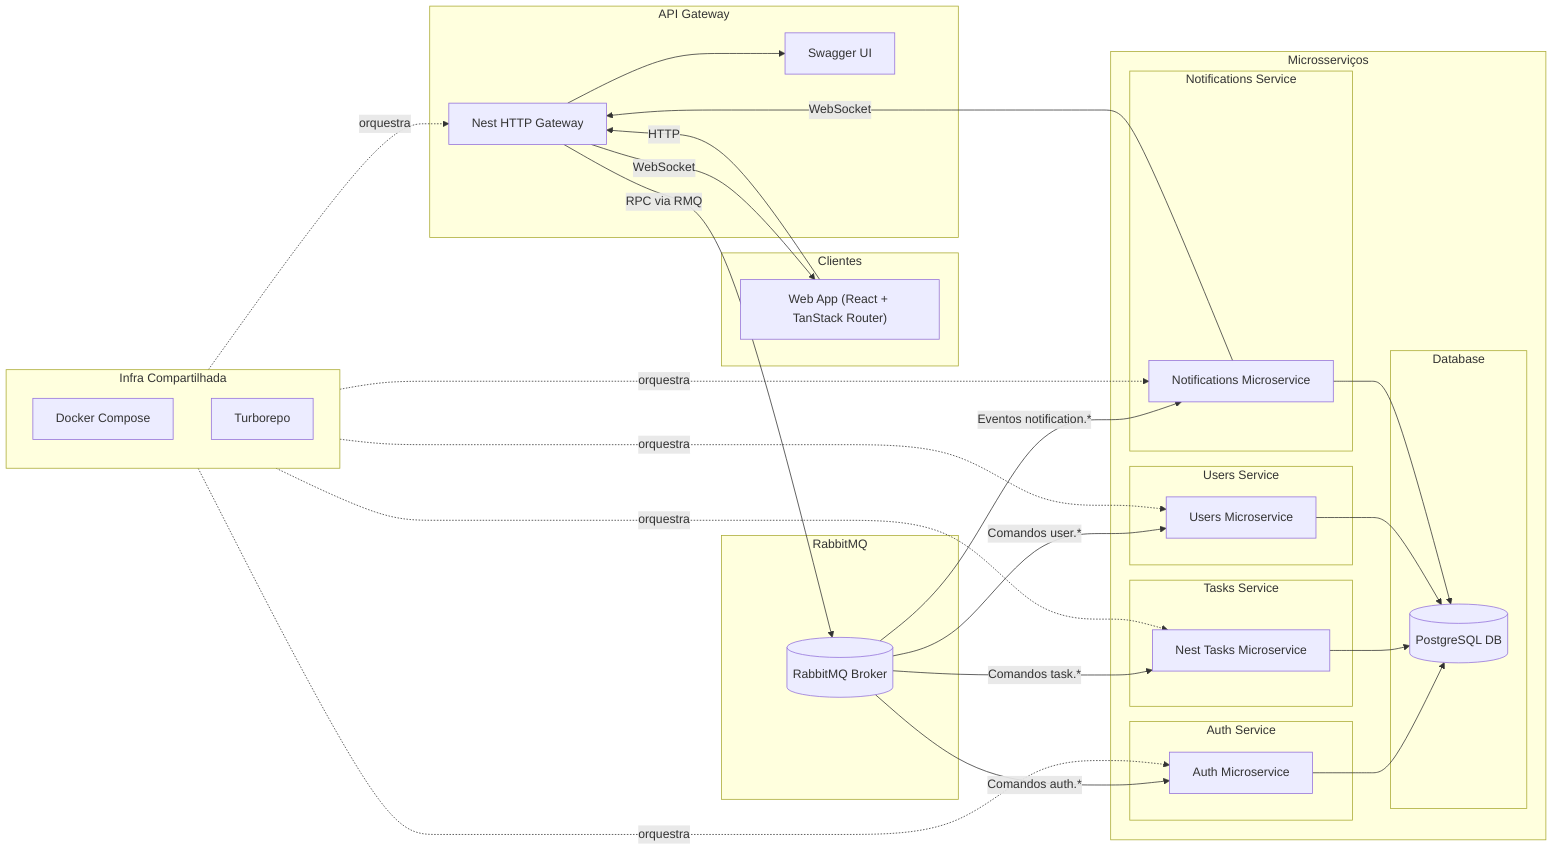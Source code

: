 flowchart LR
    subgraph Clients["Clientes"]
        WebApp["Web App (React + TanStack Router)"]
    end

    subgraph Gateway[API Gateway]
        APIGW[Nest HTTP Gateway]
        APIGW --> Swagger[Swagger UI]
    end

    subgraph Broker[RabbitMQ]
        RMQ[(RabbitMQ Broker)]
    end

    subgraph Microservices[Microsserviços]
        subgraph Database[Database]
            DATABASE[(PostgreSQL DB)]
        end

        subgraph AuthService[Auth Service]
            AUTH[Auth Microservice]
            AUTH --> DATABASE
        end

        subgraph TasksService[Tasks Service]
            TASKS[Nest Tasks Microservice]
            TASKS --> DATABASE
        end

         subgraph UsersService[Users Service]
            USERSS[Users Microservice]
            USERSS --> DATABASE
        end

        subgraph NotificationsService[Notifications Service]
            NOTIF[Notifications Microservice]
            NOTIF --> DATABASE
        end
    end

    subgraph SharedInfra[Infra Compartilhada]
        Docker[Docker Compose]
        Turbo[Turborepo]
    end

    WebApp -->|HTTP| APIGW
    APIGW -->|"RPC via RMQ"| RMQ
    RMQ -->|"Comandos auth.*"| AUTH
    RMQ -->|"Comandos task.*"| TASKS
    RMQ -->|"Comandos user.*"| USERSS
    RMQ -->|"Eventos notification.*"| NOTIF
    NOTIF -->|WebSocket| APIGW
    APIGW -->|WebSocket| WebApp
    SharedInfra -. "orquestra" .-> APIGW
    SharedInfra -. "orquestra" .-> AUTH
    SharedInfra -. "orquestra" .-> USERSS
    SharedInfra -. "orquestra" .-> TASKS
    SharedInfra -. "orquestra" .-> NOTIF